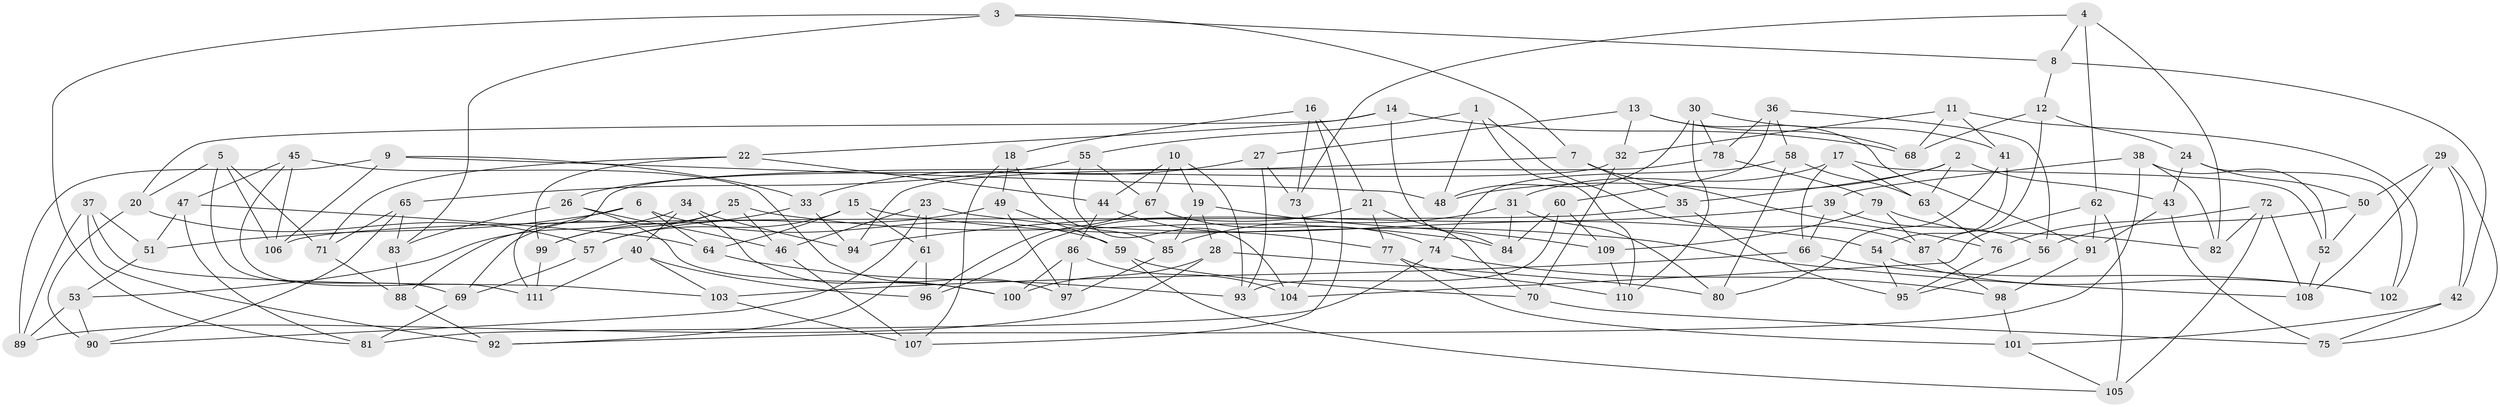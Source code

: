 // Generated by graph-tools (version 1.1) at 2025/03/03/09/25 03:03:07]
// undirected, 111 vertices, 222 edges
graph export_dot {
graph [start="1"]
  node [color=gray90,style=filled];
  1;
  2;
  3;
  4;
  5;
  6;
  7;
  8;
  9;
  10;
  11;
  12;
  13;
  14;
  15;
  16;
  17;
  18;
  19;
  20;
  21;
  22;
  23;
  24;
  25;
  26;
  27;
  28;
  29;
  30;
  31;
  32;
  33;
  34;
  35;
  36;
  37;
  38;
  39;
  40;
  41;
  42;
  43;
  44;
  45;
  46;
  47;
  48;
  49;
  50;
  51;
  52;
  53;
  54;
  55;
  56;
  57;
  58;
  59;
  60;
  61;
  62;
  63;
  64;
  65;
  66;
  67;
  68;
  69;
  70;
  71;
  72;
  73;
  74;
  75;
  76;
  77;
  78;
  79;
  80;
  81;
  82;
  83;
  84;
  85;
  86;
  87;
  88;
  89;
  90;
  91;
  92;
  93;
  94;
  95;
  96;
  97;
  98;
  99;
  100;
  101;
  102;
  103;
  104;
  105;
  106;
  107;
  108;
  109;
  110;
  111;
  1 -- 48;
  1 -- 55;
  1 -- 110;
  1 -- 87;
  2 -- 43;
  2 -- 35;
  2 -- 63;
  2 -- 48;
  3 -- 7;
  3 -- 81;
  3 -- 83;
  3 -- 8;
  4 -- 73;
  4 -- 82;
  4 -- 8;
  4 -- 62;
  5 -- 69;
  5 -- 20;
  5 -- 71;
  5 -- 106;
  6 -- 59;
  6 -- 88;
  6 -- 64;
  6 -- 51;
  7 -- 76;
  7 -- 35;
  7 -- 26;
  8 -- 42;
  8 -- 12;
  9 -- 106;
  9 -- 48;
  9 -- 33;
  9 -- 89;
  10 -- 93;
  10 -- 44;
  10 -- 19;
  10 -- 67;
  11 -- 102;
  11 -- 32;
  11 -- 41;
  11 -- 68;
  12 -- 87;
  12 -- 24;
  12 -- 68;
  13 -- 68;
  13 -- 27;
  13 -- 91;
  13 -- 32;
  14 -- 68;
  14 -- 84;
  14 -- 20;
  14 -- 22;
  15 -- 64;
  15 -- 61;
  15 -- 108;
  15 -- 57;
  16 -- 107;
  16 -- 21;
  16 -- 18;
  16 -- 73;
  17 -- 63;
  17 -- 66;
  17 -- 31;
  17 -- 52;
  18 -- 49;
  18 -- 107;
  18 -- 85;
  19 -- 28;
  19 -- 85;
  19 -- 109;
  20 -- 57;
  20 -- 90;
  21 -- 96;
  21 -- 77;
  21 -- 70;
  22 -- 44;
  22 -- 71;
  22 -- 99;
  23 -- 90;
  23 -- 61;
  23 -- 46;
  23 -- 54;
  24 -- 43;
  24 -- 50;
  24 -- 102;
  25 -- 69;
  25 -- 46;
  25 -- 84;
  25 -- 99;
  26 -- 83;
  26 -- 100;
  26 -- 46;
  27 -- 93;
  27 -- 33;
  27 -- 73;
  28 -- 100;
  28 -- 89;
  28 -- 80;
  29 -- 75;
  29 -- 108;
  29 -- 42;
  29 -- 50;
  30 -- 41;
  30 -- 48;
  30 -- 110;
  30 -- 78;
  31 -- 80;
  31 -- 85;
  31 -- 84;
  32 -- 70;
  32 -- 111;
  33 -- 94;
  33 -- 99;
  34 -- 94;
  34 -- 100;
  34 -- 53;
  34 -- 40;
  35 -- 95;
  35 -- 106;
  36 -- 60;
  36 -- 78;
  36 -- 58;
  36 -- 56;
  37 -- 89;
  37 -- 92;
  37 -- 51;
  37 -- 103;
  38 -- 39;
  38 -- 52;
  38 -- 82;
  38 -- 92;
  39 -- 56;
  39 -- 66;
  39 -- 94;
  40 -- 111;
  40 -- 103;
  40 -- 96;
  41 -- 80;
  41 -- 54;
  42 -- 75;
  42 -- 101;
  43 -- 75;
  43 -- 91;
  44 -- 86;
  44 -- 77;
  45 -- 106;
  45 -- 111;
  45 -- 47;
  45 -- 97;
  46 -- 107;
  47 -- 64;
  47 -- 51;
  47 -- 81;
  49 -- 97;
  49 -- 57;
  49 -- 59;
  50 -- 52;
  50 -- 56;
  51 -- 53;
  52 -- 108;
  53 -- 89;
  53 -- 90;
  54 -- 95;
  54 -- 102;
  55 -- 104;
  55 -- 65;
  55 -- 67;
  56 -- 95;
  57 -- 69;
  58 -- 80;
  58 -- 74;
  58 -- 63;
  59 -- 105;
  59 -- 70;
  60 -- 84;
  60 -- 109;
  60 -- 93;
  61 -- 92;
  61 -- 96;
  62 -- 105;
  62 -- 104;
  62 -- 91;
  63 -- 76;
  64 -- 93;
  65 -- 90;
  65 -- 71;
  65 -- 83;
  66 -- 102;
  66 -- 103;
  67 -- 96;
  67 -- 74;
  69 -- 81;
  70 -- 75;
  71 -- 88;
  72 -- 76;
  72 -- 82;
  72 -- 105;
  72 -- 108;
  73 -- 104;
  74 -- 81;
  74 -- 98;
  76 -- 95;
  77 -- 101;
  77 -- 110;
  78 -- 94;
  78 -- 79;
  79 -- 109;
  79 -- 82;
  79 -- 87;
  83 -- 88;
  85 -- 97;
  86 -- 100;
  86 -- 97;
  86 -- 104;
  87 -- 98;
  88 -- 92;
  91 -- 98;
  98 -- 101;
  99 -- 111;
  101 -- 105;
  103 -- 107;
  109 -- 110;
}
